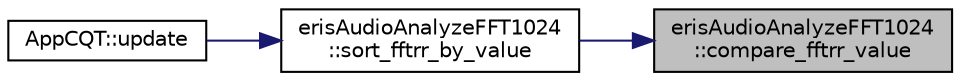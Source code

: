 digraph "erisAudioAnalyzeFFT1024::compare_fftrr_value"
{
 // LATEX_PDF_SIZE
  edge [fontname="Helvetica",fontsize="10",labelfontname="Helvetica",labelfontsize="10"];
  node [fontname="Helvetica",fontsize="10",shape=record];
  rankdir="RL";
  Node1 [label="erisAudioAnalyzeFFT1024\l::compare_fftrr_value",height=0.2,width=0.4,color="black", fillcolor="grey75", style="filled", fontcolor="black",tooltip=" "];
  Node1 -> Node2 [dir="back",color="midnightblue",fontsize="10",style="solid",fontname="Helvetica"];
  Node2 [label="erisAudioAnalyzeFFT1024\l::sort_fftrr_by_value",height=0.2,width=0.4,color="black", fillcolor="white", style="filled",URL="$classeris_audio_analyze_f_f_t1024.html#a98144c6da12b21f11c34396c285f2f16",tooltip=" "];
  Node2 -> Node3 [dir="back",color="midnightblue",fontsize="10",style="solid",fontname="Helvetica"];
  Node3 [label="AppCQT::update",height=0.2,width=0.4,color="black", fillcolor="white", style="filled",URL="$class_app_c_q_t.html#a0e1d9e850811f24577f20ac1900dd4f8",tooltip=" "];
}
